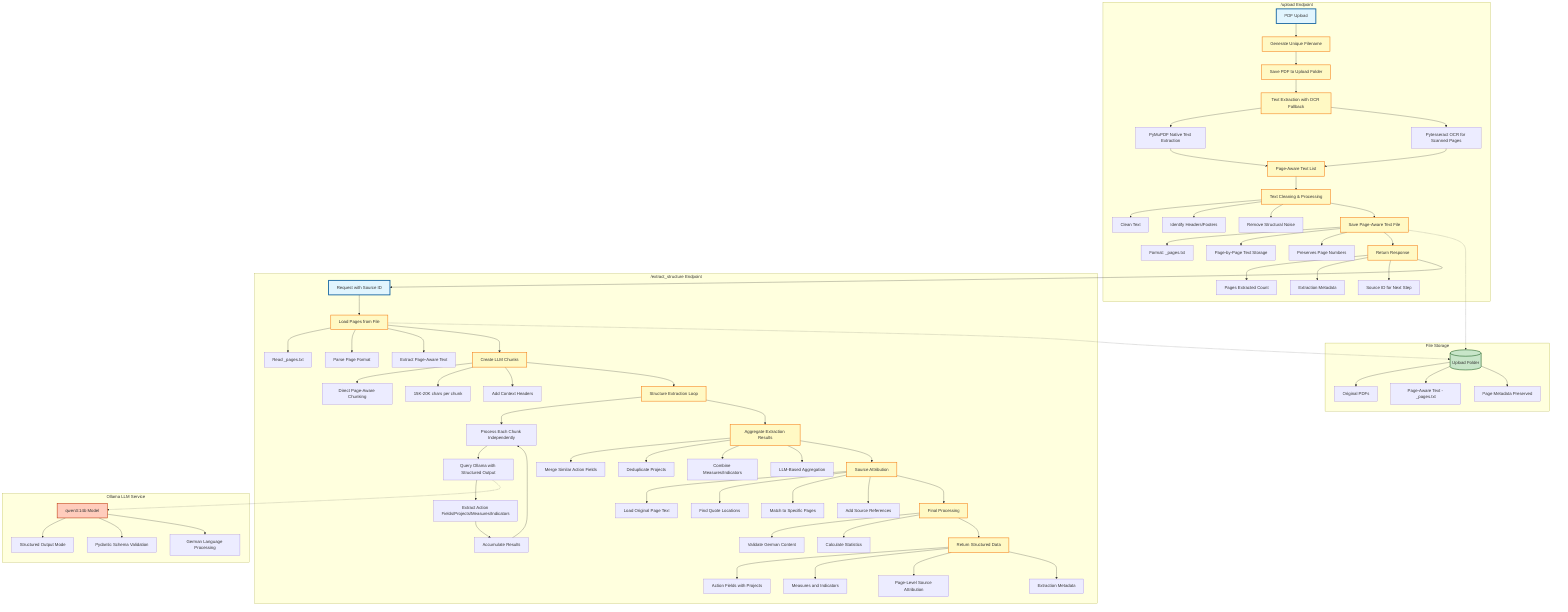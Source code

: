 graph TB
    %% Upload Endpoint Flow
    subgraph Upload["/upload Endpoint"]
        A[PDF Upload] --> B[Generate Unique Filename]
        B --> C[Save PDF to Upload Folder]

        C --> D[Text Extraction with OCR Fallback]
        D --> D1[PyMuPDF Native Text Extraction]
        D --> D2[Pytesseract OCR for Scanned Pages]
        D1 --> E[Page-Aware Text List]
        D2 --> E

        E --> F[Text Cleaning & Processing]
        F --> F1[Clean Text]
        F --> F2[Identify Headers/Footers]
        F --> F3[Remove Structural Noise]

        F --> G[Save Page-Aware Text File]
        G --> G1[Format: _pages.txt]
        G --> G2[Page-by-Page Text Storage]
        G --> G3[Preserves Page Numbers]

        G --> K[Return Response]
        K --> K1[Pages Extracted Count]
        K --> K2[Extraction Metadata]
        K --> K3[Source ID for Next Step]
    end

    %% Extract Structure Endpoint Flow
    subgraph Extract["/extract_structure Endpoint"]
        L[Request with Source ID] --> M[Load Pages from File]
        M --> M1[Read _pages.txt]
        M --> M2[Parse Page Format]
        M --> M3[Extract Page-Aware Text]

        M --> N[Create LLM Chunks]
        N --> N1[Direct Page-Aware Chunking]
        N --> N2[15K-20K chars per chunk]
        N --> N3[Add Context Headers]

        N --> O[Structure Extraction Loop]
        O --> O1[Process Each Chunk Independently]
        O1 --> O2[Query Ollama with Structured Output]
        O2 --> O3[Extract Action Fields/Projects/Measures/Indicators]
        O3 --> O4[Accumulate Results]
        O4 --> O1

        O --> P[Aggregate Extraction Results]
        P --> P1[Merge Similar Action Fields]
        P --> P2[Deduplicate Projects]
        P --> P3[Combine Measures/Indicators]
        P --> P4[LLM-Based Aggregation]

        P --> Q[Source Attribution]
        Q --> Q1[Load Original Page Text]
        Q --> Q2[Find Quote Locations]
        Q --> Q3[Match to Specific Pages]
        Q --> Q4[Add Source References]

        Q --> R[Final Processing]
        R --> R1[Validate German Content]
        R --> R2[Calculate Statistics]

        R --> S[Return Structured Data]
        S --> S1[Action Fields with Projects]
        S --> S2[Measures and Indicators]
        S --> S3[Page-Level Source Attribution]
        S --> S4[Extraction Metadata]
    end

    %% File Storage
    subgraph FileStorage["File Storage"]
        FS[(Upload Folder)]
        FS --> FS1[Original PDFs]
        FS --> FS2[Page-Aware Text - _pages.txt]
        FS --> FS3[Page Metadata Preserved]
    end

    %% Ollama Integration
    subgraph Ollama["Ollama LLM Service"]
        LLM[qwen3:14b Model]
        LLM --> LLM1[Structured Output Mode]
        LLM --> LLM2[Pydantic Schema Validation]
        LLM --> LLM3[German Language Processing]
    end

    %% Connect the flows
    K --> L
    G -.-> FS
    M -.-> FS
    O2 -.-> LLM

    %% Styling
    classDef endpoint fill:#e1f5fe,stroke:#01579b,stroke-width:3px
    classDef process fill:#fff9c4,stroke:#f57f17,stroke-width:2px
    classDef storage fill:#c8e6c9,stroke:#1b5e20,stroke-width:2px
    classDef external fill:#ffccbc,stroke:#bf360c,stroke-width:2px

    class A,L endpoint
    class FS storage
    class LLM external
    class B,C,D,E,F,G,K,M,N,O,P,Q,R,S process
